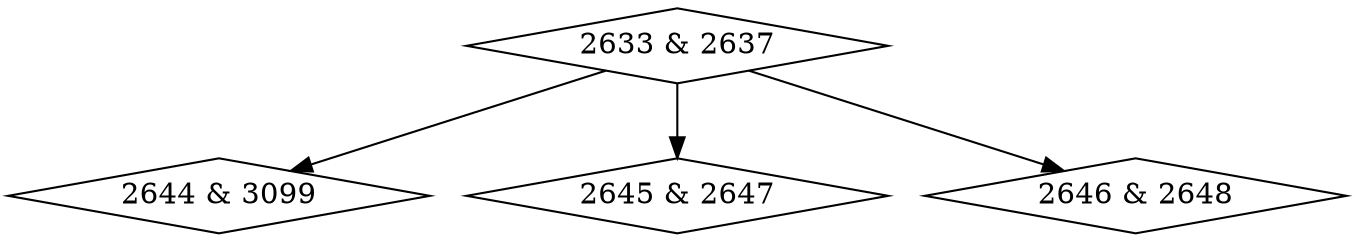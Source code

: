 digraph {
0 [label = "2633 & 2637", shape = diamond];
1 [label = "2644 & 3099", shape = diamond];
2 [label = "2645 & 2647", shape = diamond];
3 [label = "2646 & 2648", shape = diamond];
0->1;
0->2;
0->3;
}

